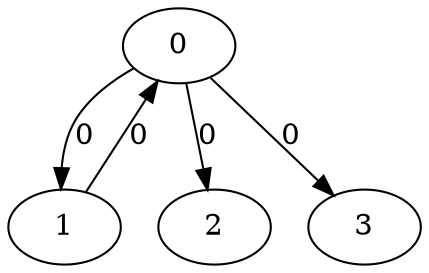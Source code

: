 // Source:0 Canonical: -1 0 0 0 0 -1 -1 -1 -1 -1 -1 -1 -1 -1 -1 -1
digraph HRA_from_0_graph_000 {
  0 -> 1 [label="0"];
  0 -> 2 [label="0"];
  1 -> 0 [label="0"];
  0 -> 3 [label="0"];
}

// Source:0 Canonical: -1 0 0 0 0 -1 -1 -1 0 -1 -1 -1 -1 -1 -1 -1
digraph HRA_from_0_graph_001 {
  0 -> 1 [label="0"];
  0 -> 2 [label="0"];
  1 -> 0 [label="0"];
  0 -> 3 [label="0"];
  3 -> 0 [label="0"];
}

// Source:0 Canonical: -1 0 0 -1 0 -1 -1 0 -1 -1 -1 -1 -1 -1 -1 -1
digraph HRA_from_0_graph_002 {
  0 -> 1 [label="0"];
  0 -> 2 [label="0"];
  1 -> 0 [label="0"];
  1 -> 3 [label="0"];
}

// Source:0 Canonical: -1 0 0 0 0 -1 0 -1 -1 -1 -1 -1 -1 -1 -1 -1
digraph HRA_from_0_graph_003 {
  0 -> 1 [label="0"];
  0 -> 2 [label="0"];
  1 -> 0 [label="0"];
  0 -> 3 [label="0"];
  1 -> 3 [label="0"];
}

// Source:0 Canonical: -1 0 0 -1 0 -1 -1 0 -1 0 -1 -1 -1 -1 -1 -1
digraph HRA_from_0_graph_004 {
  0 -> 1 [label="0"];
  0 -> 2 [label="0"];
  1 -> 0 [label="0"];
  3 -> 0 [label="0"];
  1 -> 3 [label="0"];
}

// Source:0 Canonical: -1 0 0 0 0 -1 0 -1 0 -1 -1 -1 -1 -1 -1 -1
digraph HRA_from_0_graph_005 {
  0 -> 1 [label="0"];
  0 -> 2 [label="0"];
  1 -> 0 [label="0"];
  0 -> 3 [label="0"];
  3 -> 0 [label="0"];
  1 -> 3 [label="0"];
}

// Source:0 Canonical: -1 0 0 0 0 -1 -1 -1 -1 0 -1 -1 -1 -1 -1 -1
digraph HRA_from_0_graph_006 {
  0 -> 1 [label="0"];
  0 -> 2 [label="0"];
  1 -> 0 [label="0"];
  0 -> 3 [label="0"];
  3 -> 1 [label="0"];
}

// Source:0 Canonical: -1 0 0 0 0 -1 0 -1 0 -1 -1 -1 -1 -1 -1 -1
digraph HRA_from_0_graph_007 {
  0 -> 1 [label="0"];
  0 -> 2 [label="0"];
  1 -> 0 [label="0"];
  0 -> 3 [label="0"];
  3 -> 0 [label="0"];
  3 -> 1 [label="0"];
}

// Source:0 Canonical: -1 0 0 -1 0 -1 -1 0 0 -1 -1 -1 -1 -1 -1 -1
digraph HRA_from_0_graph_008 {
  0 -> 1 [label="0"];
  0 -> 2 [label="0"];
  1 -> 0 [label="0"];
  1 -> 3 [label="0"];
  3 -> 1 [label="0"];
}

// Source:0 Canonical: -1 0 0 0 0 -1 0 -1 -1 0 -1 -1 -1 -1 -1 -1
digraph HRA_from_0_graph_009 {
  0 -> 1 [label="0"];
  0 -> 2 [label="0"];
  1 -> 0 [label="0"];
  0 -> 3 [label="0"];
  1 -> 3 [label="0"];
  3 -> 1 [label="0"];
}

// Source:0 Canonical: -1 0 0 -1 0 -1 0 -1 0 -1 -1 0 -1 -1 -1 -1
digraph HRA_from_0_graph_010 {
  0 -> 1 [label="0"];
  0 -> 2 [label="0"];
  1 -> 0 [label="0"];
  3 -> 0 [label="0"];
  1 -> 3 [label="0"];
  3 -> 1 [label="0"];
}

// Source:0 Canonical: -1 0 0 0 0 -1 0 -1 0 0 -1 -1 -1 -1 -1 -1
digraph HRA_from_0_graph_011 {
  0 -> 1 [label="0"];
  0 -> 2 [label="0"];
  1 -> 0 [label="0"];
  0 -> 3 [label="0"];
  3 -> 0 [label="0"];
  1 -> 3 [label="0"];
  3 -> 1 [label="0"];
}

// Source:0 Canonical: -1 0 0 -1 0 -1 -1 -1 -1 -1 -1 0 -1 -1 -1 -1
digraph HRA_from_0_graph_012 {
  0 -> 1 [label="0"];
  0 -> 2 [label="0"];
  1 -> 0 [label="0"];
  2 -> 3 [label="0"];
}

// Source:0 Canonical: -1 0 0 0 0 -1 -1 -1 -1 -1 -1 0 -1 -1 -1 -1
digraph HRA_from_0_graph_013 {
  0 -> 1 [label="0"];
  0 -> 2 [label="0"];
  1 -> 0 [label="0"];
  0 -> 3 [label="0"];
  2 -> 3 [label="0"];
}

// Source:0 Canonical: -1 0 0 -1 0 -1 -1 -1 -1 -1 -1 0 0 -1 -1 -1
digraph HRA_from_0_graph_014 {
  0 -> 1 [label="0"];
  0 -> 2 [label="0"];
  1 -> 0 [label="0"];
  3 -> 0 [label="0"];
  2 -> 3 [label="0"];
}

// Source:0 Canonical: -1 0 0 0 0 -1 -1 -1 0 -1 -1 -1 -1 0 -1 -1
digraph HRA_from_0_graph_015 {
  0 -> 1 [label="0"];
  0 -> 2 [label="0"];
  1 -> 0 [label="0"];
  0 -> 3 [label="0"];
  3 -> 0 [label="0"];
  2 -> 3 [label="0"];
}

// Source:0 Canonical: -1 0 0 -1 0 -1 -1 0 -1 -1 -1 0 -1 -1 -1 -1
digraph HRA_from_0_graph_016 {
  0 -> 1 [label="0"];
  0 -> 2 [label="0"];
  1 -> 0 [label="0"];
  1 -> 3 [label="0"];
  2 -> 3 [label="0"];
}

// Source:0 Canonical: -1 0 0 0 0 -1 0 -1 -1 -1 -1 -1 -1 -1 0 -1
digraph HRA_from_0_graph_017 {
  0 -> 1 [label="0"];
  0 -> 2 [label="0"];
  1 -> 0 [label="0"];
  0 -> 3 [label="0"];
  1 -> 3 [label="0"];
  2 -> 3 [label="0"];
}

// Source:0 Canonical: -1 0 0 -1 0 -1 -1 0 -1 0 -1 -1 -1 -1 0 -1
digraph HRA_from_0_graph_018 {
  0 -> 1 [label="0"];
  0 -> 2 [label="0"];
  1 -> 0 [label="0"];
  3 -> 0 [label="0"];
  1 -> 3 [label="0"];
  2 -> 3 [label="0"];
}

// Source:0 Canonical: -1 0 0 0 0 -1 0 -1 0 -1 -1 -1 -1 -1 0 -1
digraph HRA_from_0_graph_019 {
  0 -> 1 [label="0"];
  0 -> 2 [label="0"];
  1 -> 0 [label="0"];
  0 -> 3 [label="0"];
  3 -> 0 [label="0"];
  1 -> 3 [label="0"];
  2 -> 3 [label="0"];
}

// Source:0 Canonical: -1 0 0 -1 0 -1 -1 -1 -1 -1 -1 0 -1 0 -1 -1
digraph HRA_from_0_graph_020 {
  0 -> 1 [label="0"];
  0 -> 2 [label="0"];
  1 -> 0 [label="0"];
  3 -> 1 [label="0"];
  2 -> 3 [label="0"];
}

// Source:0 Canonical: -1 0 0 0 0 -1 -1 -1 -1 0 -1 -1 -1 -1 0 -1
digraph HRA_from_0_graph_021 {
  0 -> 1 [label="0"];
  0 -> 2 [label="0"];
  1 -> 0 [label="0"];
  0 -> 3 [label="0"];
  3 -> 1 [label="0"];
  2 -> 3 [label="0"];
}

// Source:0 Canonical: -1 0 0 -1 0 -1 -1 -1 -1 -1 -1 0 0 0 -1 -1
digraph HRA_from_0_graph_022 {
  0 -> 1 [label="0"];
  0 -> 2 [label="0"];
  1 -> 0 [label="0"];
  3 -> 0 [label="0"];
  3 -> 1 [label="0"];
  2 -> 3 [label="0"];
}

// Source:0 Canonical: -1 0 0 0 0 -1 0 -1 0 -1 -1 -1 -1 0 -1 -1
digraph HRA_from_0_graph_023 {
  0 -> 1 [label="0"];
  0 -> 2 [label="0"];
  1 -> 0 [label="0"];
  0 -> 3 [label="0"];
  3 -> 0 [label="0"];
  3 -> 1 [label="0"];
  2 -> 3 [label="0"];
}

// Source:0 Canonical: -1 0 0 -1 0 -1 -1 0 0 -1 -1 -1 -1 -1 0 -1
digraph HRA_from_0_graph_024 {
  0 -> 1 [label="0"];
  0 -> 2 [label="0"];
  1 -> 0 [label="0"];
  1 -> 3 [label="0"];
  3 -> 1 [label="0"];
  2 -> 3 [label="0"];
}

// Source:0 Canonical: -1 0 0 0 0 -1 0 -1 -1 0 -1 -1 -1 -1 0 -1
digraph HRA_from_0_graph_025 {
  0 -> 1 [label="0"];
  0 -> 2 [label="0"];
  1 -> 0 [label="0"];
  0 -> 3 [label="0"];
  1 -> 3 [label="0"];
  3 -> 1 [label="0"];
  2 -> 3 [label="0"];
}

// Source:0 Canonical: -1 0 0 -1 0 -1 0 -1 0 -1 -1 0 -1 0 -1 -1
digraph HRA_from_0_graph_026 {
  0 -> 1 [label="0"];
  0 -> 2 [label="0"];
  1 -> 0 [label="0"];
  3 -> 0 [label="0"];
  1 -> 3 [label="0"];
  3 -> 1 [label="0"];
  2 -> 3 [label="0"];
}

// Source:0 Canonical: -1 0 0 0 0 -1 0 -1 0 0 -1 -1 -1 0 -1 -1
digraph HRA_from_0_graph_027 {
  0 -> 1 [label="0"];
  0 -> 2 [label="0"];
  1 -> 0 [label="0"];
  0 -> 3 [label="0"];
  3 -> 0 [label="0"];
  1 -> 3 [label="0"];
  3 -> 1 [label="0"];
  2 -> 3 [label="0"];
}

// Source:0 Canonical: -1 0 0 0 0 -1 -1 -1 -1 -1 -1 0 -1 -1 -1 -1
digraph HRA_from_0_graph_028 {
  0 -> 1 [label="0"];
  0 -> 2 [label="0"];
  1 -> 0 [label="0"];
  0 -> 3 [label="0"];
  3 -> 2 [label="0"];
}

// Source:0 Canonical: -1 0 0 0 0 -1 0 -1 -1 -1 -1 -1 0 -1 -1 -1
digraph HRA_from_0_graph_029 {
  0 -> 1 [label="0"];
  0 -> 2 [label="0"];
  1 -> 0 [label="0"];
  0 -> 3 [label="0"];
  3 -> 0 [label="0"];
  3 -> 2 [label="0"];
}

// Source:0 Canonical: -1 0 0 -1 0 -1 -1 0 -1 -1 -1 0 -1 -1 -1 -1
digraph HRA_from_0_graph_030 {
  0 -> 1 [label="0"];
  0 -> 2 [label="0"];
  1 -> 0 [label="0"];
  1 -> 3 [label="0"];
  3 -> 2 [label="0"];
}

// Source:0 Canonical: -1 0 0 0 0 -1 0 -1 -1 -1 -1 0 -1 -1 -1 -1
digraph HRA_from_0_graph_031 {
  0 -> 1 [label="0"];
  0 -> 2 [label="0"];
  1 -> 0 [label="0"];
  0 -> 3 [label="0"];
  1 -> 3 [label="0"];
  3 -> 2 [label="0"];
}

// Source:0 Canonical: -1 0 0 -1 0 -1 -1 0 -1 0 -1 0 -1 -1 -1 -1
digraph HRA_from_0_graph_032 {
  0 -> 1 [label="0"];
  0 -> 2 [label="0"];
  1 -> 0 [label="0"];
  3 -> 0 [label="0"];
  1 -> 3 [label="0"];
  3 -> 2 [label="0"];
}

// Source:0 Canonical: -1 0 0 0 0 -1 0 -1 0 -1 -1 0 -1 -1 -1 -1
digraph HRA_from_0_graph_033 {
  0 -> 1 [label="0"];
  0 -> 2 [label="0"];
  1 -> 0 [label="0"];
  0 -> 3 [label="0"];
  3 -> 0 [label="0"];
  1 -> 3 [label="0"];
  3 -> 2 [label="0"];
}

// Source:0 Canonical: -1 0 0 0 0 -1 -1 -1 -1 0 -1 0 -1 -1 -1 -1
digraph HRA_from_0_graph_034 {
  0 -> 1 [label="0"];
  0 -> 2 [label="0"];
  1 -> 0 [label="0"];
  0 -> 3 [label="0"];
  3 -> 1 [label="0"];
  3 -> 2 [label="0"];
}

// Source:0 Canonical: -1 0 0 0 0 -1 0 0 0 -1 -1 -1 -1 -1 -1 -1
digraph HRA_from_0_graph_035 {
  0 -> 1 [label="0"];
  0 -> 2 [label="0"];
  1 -> 0 [label="0"];
  0 -> 3 [label="0"];
  3 -> 0 [label="0"];
  3 -> 1 [label="0"];
  3 -> 2 [label="0"];
}

// Source:0 Canonical: -1 0 0 -1 0 -1 -1 0 0 -1 -1 0 -1 -1 -1 -1
digraph HRA_from_0_graph_036 {
  0 -> 1 [label="0"];
  0 -> 2 [label="0"];
  1 -> 0 [label="0"];
  1 -> 3 [label="0"];
  3 -> 1 [label="0"];
  3 -> 2 [label="0"];
}

// Source:0 Canonical: -1 0 0 0 0 -1 0 -1 -1 0 -1 0 -1 -1 -1 -1
digraph HRA_from_0_graph_037 {
  0 -> 1 [label="0"];
  0 -> 2 [label="0"];
  1 -> 0 [label="0"];
  0 -> 3 [label="0"];
  1 -> 3 [label="0"];
  3 -> 1 [label="0"];
  3 -> 2 [label="0"];
}

// Source:0 Canonical: -1 0 0 0 0 -1 0 -1 -1 0 -1 0 -1 -1 -1 -1
digraph HRA_from_0_graph_038 {
  0 -> 1 [label="0"];
  0 -> 2 [label="0"];
  1 -> 0 [label="0"];
  3 -> 0 [label="0"];
  1 -> 3 [label="0"];
  3 -> 1 [label="0"];
  3 -> 2 [label="0"];
}

// Source:0 Canonical: -1 0 0 0 0 -1 0 0 0 0 -1 -1 -1 -1 -1 -1
digraph HRA_from_0_graph_039 {
  0 -> 1 [label="0"];
  0 -> 2 [label="0"];
  1 -> 0 [label="0"];
  0 -> 3 [label="0"];
  3 -> 0 [label="0"];
  1 -> 3 [label="0"];
  3 -> 1 [label="0"];
  3 -> 2 [label="0"];
}

// Source:0 Canonical: -1 0 0 -1 0 -1 -1 -1 -1 -1 -1 0 -1 -1 0 -1
digraph HRA_from_0_graph_040 {
  0 -> 1 [label="0"];
  0 -> 2 [label="0"];
  1 -> 0 [label="0"];
  2 -> 3 [label="0"];
  3 -> 2 [label="0"];
}

// Source:0 Canonical: -1 0 0 0 0 -1 -1 -1 -1 -1 -1 0 -1 -1 0 -1
digraph HRA_from_0_graph_041 {
  0 -> 1 [label="0"];
  0 -> 2 [label="0"];
  1 -> 0 [label="0"];
  0 -> 3 [label="0"];
  2 -> 3 [label="0"];
  3 -> 2 [label="0"];
}

// Source:0 Canonical: -1 0 0 -1 0 -1 -1 -1 -1 0 -1 0 -1 -1 0 -1
digraph HRA_from_0_graph_042 {
  0 -> 1 [label="0"];
  0 -> 2 [label="0"];
  1 -> 0 [label="0"];
  3 -> 0 [label="0"];
  2 -> 3 [label="0"];
  3 -> 2 [label="0"];
}

// Source:0 Canonical: -1 0 0 0 0 -1 0 -1 -1 0 -1 -1 0 -1 -1 -1
digraph HRA_from_0_graph_043 {
  0 -> 1 [label="0"];
  0 -> 2 [label="0"];
  1 -> 0 [label="0"];
  0 -> 3 [label="0"];
  3 -> 0 [label="0"];
  2 -> 3 [label="0"];
  3 -> 2 [label="0"];
}

// Source:0 Canonical: -1 0 0 -1 0 -1 -1 0 -1 -1 -1 0 -1 -1 0 -1
digraph HRA_from_0_graph_044 {
  0 -> 1 [label="0"];
  0 -> 2 [label="0"];
  1 -> 0 [label="0"];
  1 -> 3 [label="0"];
  2 -> 3 [label="0"];
  3 -> 2 [label="0"];
}

// Source:0 Canonical: -1 0 0 0 0 -1 0 -1 -1 -1 -1 0 -1 -1 0 -1
digraph HRA_from_0_graph_045 {
  0 -> 1 [label="0"];
  0 -> 2 [label="0"];
  1 -> 0 [label="0"];
  0 -> 3 [label="0"];
  1 -> 3 [label="0"];
  2 -> 3 [label="0"];
  3 -> 2 [label="0"];
}

// Source:0 Canonical: -1 0 0 -1 0 -1 -1 0 -1 0 -1 0 -1 -1 0 -1
digraph HRA_from_0_graph_046 {
  0 -> 1 [label="0"];
  0 -> 2 [label="0"];
  1 -> 0 [label="0"];
  3 -> 0 [label="0"];
  1 -> 3 [label="0"];
  2 -> 3 [label="0"];
  3 -> 2 [label="0"];
}

// Source:0 Canonical: -1 0 0 0 0 -1 0 -1 0 -1 -1 0 -1 -1 0 -1
digraph HRA_from_0_graph_047 {
  0 -> 1 [label="0"];
  0 -> 2 [label="0"];
  1 -> 0 [label="0"];
  0 -> 3 [label="0"];
  3 -> 0 [label="0"];
  1 -> 3 [label="0"];
  2 -> 3 [label="0"];
  3 -> 2 [label="0"];
}

// Source:0 Canonical: -1 0 0 -1 0 -1 -1 -1 -1 -1 -1 0 -1 0 0 -1
digraph HRA_from_0_graph_048 {
  0 -> 1 [label="0"];
  0 -> 2 [label="0"];
  1 -> 0 [label="0"];
  3 -> 1 [label="0"];
  2 -> 3 [label="0"];
  3 -> 2 [label="0"];
}

// Source:0 Canonical: -1 0 0 0 0 -1 -1 -1 -1 0 -1 0 -1 -1 0 -1
digraph HRA_from_0_graph_049 {
  0 -> 1 [label="0"];
  0 -> 2 [label="0"];
  1 -> 0 [label="0"];
  0 -> 3 [label="0"];
  3 -> 1 [label="0"];
  2 -> 3 [label="0"];
  3 -> 2 [label="0"];
}

// Source:0 Canonical: -1 0 0 0 0 -1 -1 -1 -1 0 -1 0 -1 -1 0 -1
digraph HRA_from_0_graph_050 {
  0 -> 1 [label="0"];
  0 -> 2 [label="0"];
  1 -> 0 [label="0"];
  3 -> 0 [label="0"];
  3 -> 1 [label="0"];
  2 -> 3 [label="0"];
  3 -> 2 [label="0"];
}

// Source:0 Canonical: -1 0 0 0 0 -1 0 0 0 -1 -1 -1 -1 0 -1 -1
digraph HRA_from_0_graph_051 {
  0 -> 1 [label="0"];
  0 -> 2 [label="0"];
  1 -> 0 [label="0"];
  0 -> 3 [label="0"];
  3 -> 0 [label="0"];
  3 -> 1 [label="0"];
  2 -> 3 [label="0"];
  3 -> 2 [label="0"];
}

// Source:0 Canonical: -1 0 0 -1 0 -1 -1 0 0 -1 -1 0 -1 0 -1 -1
digraph HRA_from_0_graph_052 {
  0 -> 1 [label="0"];
  0 -> 2 [label="0"];
  1 -> 0 [label="0"];
  1 -> 3 [label="0"];
  3 -> 1 [label="0"];
  2 -> 3 [label="0"];
  3 -> 2 [label="0"];
}

// Source:0 Canonical: -1 0 0 0 0 -1 0 -1 -1 0 -1 0 -1 -1 0 -1
digraph HRA_from_0_graph_053 {
  0 -> 1 [label="0"];
  0 -> 2 [label="0"];
  1 -> 0 [label="0"];
  0 -> 3 [label="0"];
  1 -> 3 [label="0"];
  3 -> 1 [label="0"];
  2 -> 3 [label="0"];
  3 -> 2 [label="0"];
}

// Source:0 Canonical: -1 0 0 0 0 -1 0 -1 -1 0 -1 0 0 -1 -1 -1
digraph HRA_from_0_graph_054 {
  0 -> 1 [label="0"];
  0 -> 2 [label="0"];
  1 -> 0 [label="0"];
  3 -> 0 [label="0"];
  1 -> 3 [label="0"];
  3 -> 1 [label="0"];
  2 -> 3 [label="0"];
  3 -> 2 [label="0"];
}

// Source:0 Canonical: -1 0 0 0 0 -1 0 0 0 0 -1 -1 0 -1 -1 -1
digraph HRA_from_0_graph_055 {
  0 -> 1 [label="0"];
  0 -> 2 [label="0"];
  1 -> 0 [label="0"];
  0 -> 3 [label="0"];
  3 -> 0 [label="0"];
  1 -> 3 [label="0"];
  3 -> 1 [label="0"];
  2 -> 3 [label="0"];
  3 -> 2 [label="0"];
}

